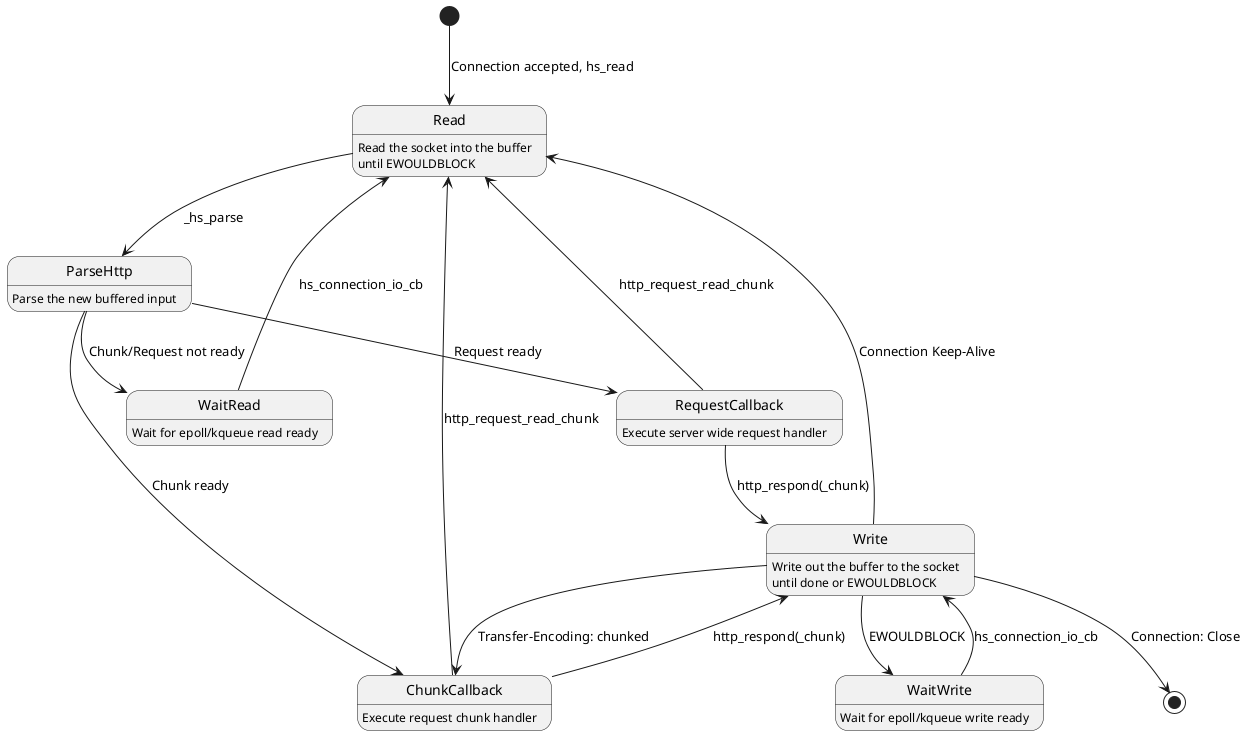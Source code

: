 @startuml
[*] --> Read : Connection accepted, hs_read

Read : Read the socket into the buffer
Read : until EWOULDBLOCK
Read --> ParseHttp : _hs_parse

WaitRead --> Read : hs_connection_io_cb
WaitRead : Wait for epoll/kqueue read ready

ParseHttp : Parse the new buffered input
ParseHttp --> RequestCallback : Request ready
ParseHttp --> ChunkCallback : Chunk ready
ParseHttp --> WaitRead : Chunk/Request not ready

RequestCallback : Execute server wide request handler
RequestCallback --> Write : http_respond(_chunk)
RequestCallback --> Read : http_request_read_chunk

ChunkCallback : Execute request chunk handler
ChunkCallback --> Read : http_request_read_chunk
ChunkCallback --> Write : http_respond(_chunk)

Write : Write out the buffer to the socket
Write : until done or EWOULDBLOCK
Write --> [*] : Connection: Close
Write --> WaitWrite : EWOULDBLOCK
Write --> Read : Connection Keep-Alive
Write --> ChunkCallback : Transfer-Encoding: chunked

WaitWrite : Wait for epoll/kqueue write ready
WaitWrite --> Write : hs_connection_io_cb

@enduml
